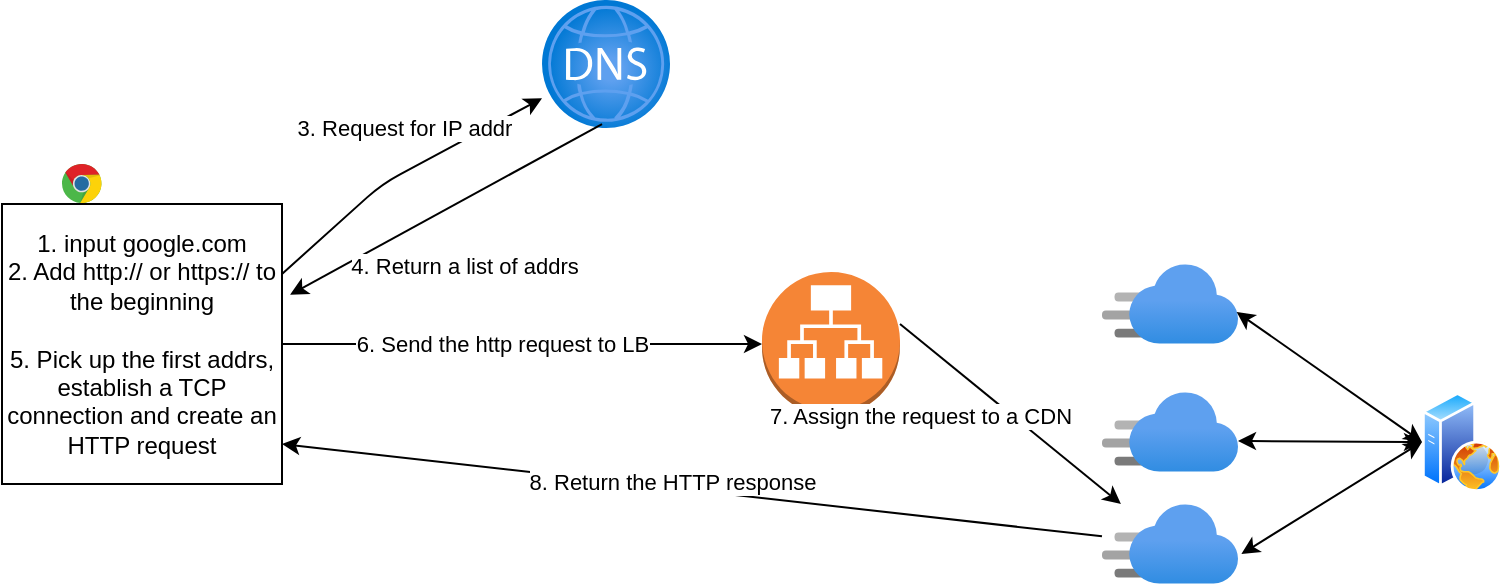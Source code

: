 <mxfile version="15.0.6" type="github">
  <diagram id="xaLPYDXsd6TYU1fDOlBP" name="Page-1">
    <mxGraphModel dx="1209" dy="684" grid="1" gridSize="10" guides="1" tooltips="1" connect="1" arrows="1" fold="1" page="1" pageScale="1" pageWidth="827" pageHeight="1169" math="0" shadow="0">
      <root>
        <mxCell id="0" />
        <mxCell id="1" parent="0" />
        <mxCell id="oSNU9R3x4BIs3kX_1ieM-2" value="" style="dashed=0;outlineConnect=0;html=1;align=center;labelPosition=center;verticalLabelPosition=bottom;verticalAlign=top;shape=mxgraph.weblogos.chrome" vertex="1" parent="1">
          <mxGeometry x="100" y="160" width="20" height="20" as="geometry" />
        </mxCell>
        <mxCell id="oSNU9R3x4BIs3kX_1ieM-16" style="edgeStyle=orthogonalEdgeStyle;rounded=0;orthogonalLoop=1;jettySize=auto;html=1;entryX=0;entryY=0.5;entryDx=0;entryDy=0;entryPerimeter=0;" edge="1" parent="1" source="oSNU9R3x4BIs3kX_1ieM-3" target="oSNU9R3x4BIs3kX_1ieM-15">
          <mxGeometry relative="1" as="geometry" />
        </mxCell>
        <mxCell id="oSNU9R3x4BIs3kX_1ieM-17" value="6. Send the http request to LB" style="edgeLabel;html=1;align=center;verticalAlign=middle;resizable=0;points=[];rotation=0;" vertex="1" connectable="0" parent="oSNU9R3x4BIs3kX_1ieM-16">
          <mxGeometry x="-0.26" y="1" relative="1" as="geometry">
            <mxPoint x="21" y="1" as="offset" />
          </mxGeometry>
        </mxCell>
        <mxCell id="oSNU9R3x4BIs3kX_1ieM-3" value="1. input google.com&lt;br&gt;2. Add http:// or https:// to the beginning&lt;br&gt;&lt;br&gt;5. Pick up the first addrs, establish a TCP connection and create an HTTP request" style="whiteSpace=wrap;html=1;aspect=fixed;" vertex="1" parent="1">
          <mxGeometry x="70" y="180" width="140" height="140" as="geometry" />
        </mxCell>
        <mxCell id="oSNU9R3x4BIs3kX_1ieM-5" value="" style="aspect=fixed;html=1;points=[];align=center;image;fontSize=12;image=img/lib/azure2/networking/DNS_Zones.svg;" vertex="1" parent="1">
          <mxGeometry x="340" y="78" width="64" height="64" as="geometry" />
        </mxCell>
        <mxCell id="oSNU9R3x4BIs3kX_1ieM-6" value="" style="aspect=fixed;html=1;points=[];align=center;image;fontSize=12;image=img/lib/azure2/app_services/CDN_Profiles.svg;" vertex="1" parent="1">
          <mxGeometry x="620" y="210" width="68" height="40" as="geometry" />
        </mxCell>
        <mxCell id="oSNU9R3x4BIs3kX_1ieM-7" value="" style="aspect=fixed;perimeter=ellipsePerimeter;html=1;align=center;shadow=0;dashed=0;spacingTop=3;image;image=img/lib/active_directory/web_server.svg;" vertex="1" parent="1">
          <mxGeometry x="780" y="274" width="40" height="50" as="geometry" />
        </mxCell>
        <mxCell id="oSNU9R3x4BIs3kX_1ieM-8" value="" style="endArrow=classic;html=1;exitX=1;exitY=0.25;exitDx=0;exitDy=0;" edge="1" parent="1" source="oSNU9R3x4BIs3kX_1ieM-3" target="oSNU9R3x4BIs3kX_1ieM-5">
          <mxGeometry width="50" height="50" relative="1" as="geometry">
            <mxPoint x="150" y="250" as="sourcePoint" />
            <mxPoint x="200" y="200" as="targetPoint" />
            <Array as="points">
              <mxPoint x="260" y="170" />
            </Array>
          </mxGeometry>
        </mxCell>
        <mxCell id="oSNU9R3x4BIs3kX_1ieM-9" value="3. Request for IP addr" style="edgeLabel;html=1;align=center;verticalAlign=middle;resizable=0;points=[];" vertex="1" connectable="0" parent="oSNU9R3x4BIs3kX_1ieM-8">
          <mxGeometry x="0.204" y="2" relative="1" as="geometry">
            <mxPoint x="-13" y="-13" as="offset" />
          </mxGeometry>
        </mxCell>
        <mxCell id="oSNU9R3x4BIs3kX_1ieM-13" value="" style="endArrow=classic;html=1;exitX=0.469;exitY=0.969;exitDx=0;exitDy=0;exitPerimeter=0;entryX=1.029;entryY=0.324;entryDx=0;entryDy=0;entryPerimeter=0;" edge="1" parent="1" source="oSNU9R3x4BIs3kX_1ieM-5" target="oSNU9R3x4BIs3kX_1ieM-3">
          <mxGeometry width="50" height="50" relative="1" as="geometry">
            <mxPoint x="220" y="340" as="sourcePoint" />
            <mxPoint x="270" y="290" as="targetPoint" />
          </mxGeometry>
        </mxCell>
        <mxCell id="oSNU9R3x4BIs3kX_1ieM-14" value="4. Return a list of addrs" style="edgeLabel;html=1;align=center;verticalAlign=middle;resizable=0;points=[];" vertex="1" connectable="0" parent="oSNU9R3x4BIs3kX_1ieM-13">
          <mxGeometry x="0.228" relative="1" as="geometry">
            <mxPoint x="26" y="18" as="offset" />
          </mxGeometry>
        </mxCell>
        <mxCell id="oSNU9R3x4BIs3kX_1ieM-15" value="" style="outlineConnect=0;dashed=0;verticalLabelPosition=bottom;verticalAlign=top;align=center;html=1;shape=mxgraph.aws3.application_load_balancer;fillColor=#F58536;gradientColor=none;" vertex="1" parent="1">
          <mxGeometry x="450" y="214" width="69" height="72" as="geometry" />
        </mxCell>
        <mxCell id="oSNU9R3x4BIs3kX_1ieM-19" value="" style="endArrow=classic;html=1;" edge="1" parent="1" target="oSNU9R3x4BIs3kX_1ieM-28">
          <mxGeometry width="50" height="50" relative="1" as="geometry">
            <mxPoint x="519" y="240" as="sourcePoint" />
            <mxPoint x="569" y="190" as="targetPoint" />
          </mxGeometry>
        </mxCell>
        <mxCell id="oSNU9R3x4BIs3kX_1ieM-20" value="7. Assign the request to a CDN" style="edgeLabel;html=1;align=center;verticalAlign=middle;resizable=0;points=[];" vertex="1" connectable="0" parent="oSNU9R3x4BIs3kX_1ieM-19">
          <mxGeometry x="0.313" y="-2" relative="1" as="geometry">
            <mxPoint x="-61" y="-15" as="offset" />
          </mxGeometry>
        </mxCell>
        <mxCell id="oSNU9R3x4BIs3kX_1ieM-26" value="" style="endArrow=classic;startArrow=classic;html=1;entryX=0;entryY=0.5;entryDx=0;entryDy=0;exitX=0.99;exitY=0.6;exitDx=0;exitDy=0;exitPerimeter=0;" edge="1" parent="1" source="oSNU9R3x4BIs3kX_1ieM-6" target="oSNU9R3x4BIs3kX_1ieM-7">
          <mxGeometry width="50" height="50" relative="1" as="geometry">
            <mxPoint x="670" y="260" as="sourcePoint" />
            <mxPoint x="720" y="210" as="targetPoint" />
          </mxGeometry>
        </mxCell>
        <mxCell id="oSNU9R3x4BIs3kX_1ieM-27" value="" style="aspect=fixed;html=1;points=[];align=center;image;fontSize=12;image=img/lib/azure2/app_services/CDN_Profiles.svg;" vertex="1" parent="1">
          <mxGeometry x="620" y="274" width="68" height="40" as="geometry" />
        </mxCell>
        <mxCell id="oSNU9R3x4BIs3kX_1ieM-28" value="" style="aspect=fixed;html=1;points=[];align=center;image;fontSize=12;image=img/lib/azure2/app_services/CDN_Profiles.svg;" vertex="1" parent="1">
          <mxGeometry x="620" y="330" width="68" height="40" as="geometry" />
        </mxCell>
        <mxCell id="oSNU9R3x4BIs3kX_1ieM-30" value="" style="endArrow=classic;startArrow=classic;html=1;exitX=1.025;exitY=0.625;exitDx=0;exitDy=0;exitPerimeter=0;" edge="1" parent="1" source="oSNU9R3x4BIs3kX_1ieM-28">
          <mxGeometry width="50" height="50" relative="1" as="geometry">
            <mxPoint x="688" y="374" as="sourcePoint" />
            <mxPoint x="780" y="299" as="targetPoint" />
          </mxGeometry>
        </mxCell>
        <mxCell id="oSNU9R3x4BIs3kX_1ieM-31" value="" style="endArrow=classic;startArrow=classic;html=1;" edge="1" parent="1">
          <mxGeometry width="50" height="50" relative="1" as="geometry">
            <mxPoint x="688" y="298.5" as="sourcePoint" />
            <mxPoint x="780" y="299" as="targetPoint" />
          </mxGeometry>
        </mxCell>
        <mxCell id="oSNU9R3x4BIs3kX_1ieM-32" value="" style="endArrow=classic;html=1;entryX=1;entryY=0.857;entryDx=0;entryDy=0;entryPerimeter=0;" edge="1" parent="1" source="oSNU9R3x4BIs3kX_1ieM-28" target="oSNU9R3x4BIs3kX_1ieM-3">
          <mxGeometry width="50" height="50" relative="1" as="geometry">
            <mxPoint x="220" y="320" as="sourcePoint" />
            <mxPoint x="270" y="270" as="targetPoint" />
          </mxGeometry>
        </mxCell>
        <mxCell id="oSNU9R3x4BIs3kX_1ieM-33" value="8. Return the HTTP response" style="edgeLabel;html=1;align=center;verticalAlign=middle;resizable=0;points=[];" vertex="1" connectable="0" parent="oSNU9R3x4BIs3kX_1ieM-32">
          <mxGeometry x="0.05" y="-3" relative="1" as="geometry">
            <mxPoint as="offset" />
          </mxGeometry>
        </mxCell>
      </root>
    </mxGraphModel>
  </diagram>
</mxfile>
